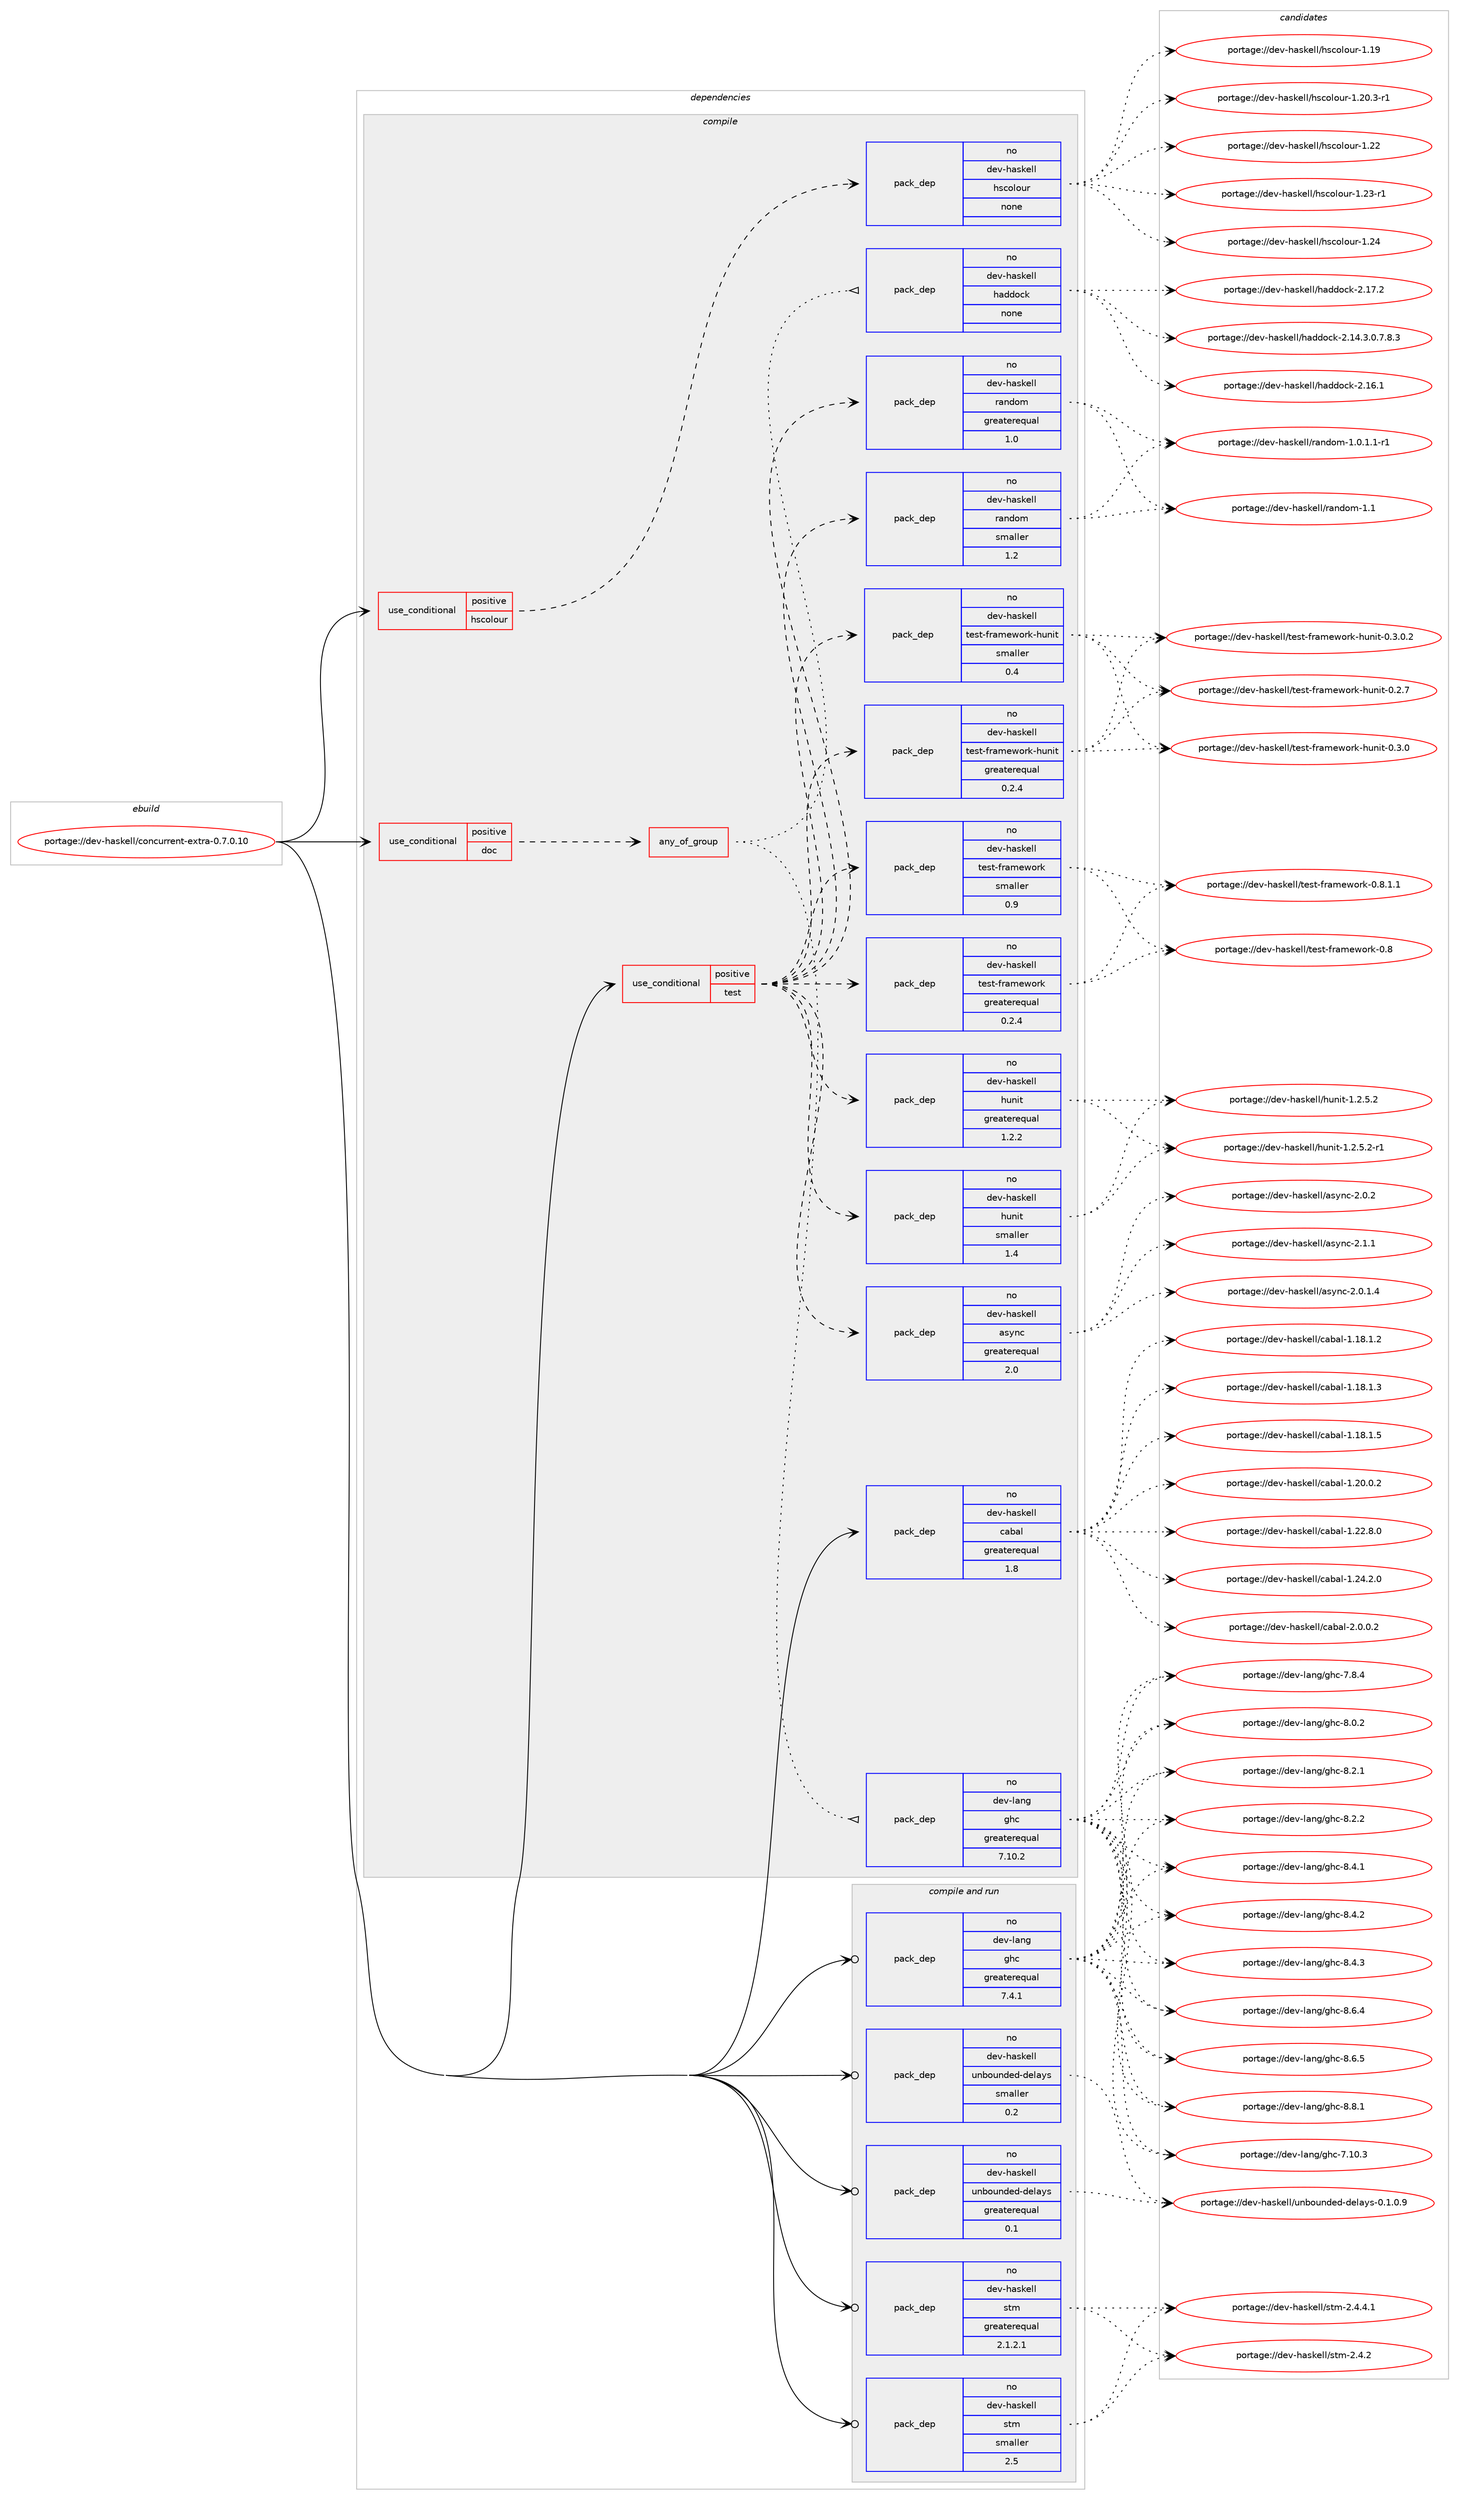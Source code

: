 digraph prolog {

# *************
# Graph options
# *************

newrank=true;
concentrate=true;
compound=true;
graph [rankdir=LR,fontname=Helvetica,fontsize=10,ranksep=1.5];#, ranksep=2.5, nodesep=0.2];
edge  [arrowhead=vee];
node  [fontname=Helvetica,fontsize=10];

# **********
# The ebuild
# **********

subgraph cluster_leftcol {
color=gray;
rank=same;
label=<<i>ebuild</i>>;
id [label="portage://dev-haskell/concurrent-extra-0.7.0.10", color=red, width=4, href="../dev-haskell/concurrent-extra-0.7.0.10.svg"];
}

# ****************
# The dependencies
# ****************

subgraph cluster_midcol {
color=gray;
label=<<i>dependencies</i>>;
subgraph cluster_compile {
fillcolor="#eeeeee";
style=filled;
label=<<i>compile</i>>;
subgraph cond14663 {
dependency64762 [label=<<TABLE BORDER="0" CELLBORDER="1" CELLSPACING="0" CELLPADDING="4"><TR><TD ROWSPAN="3" CELLPADDING="10">use_conditional</TD></TR><TR><TD>positive</TD></TR><TR><TD>doc</TD></TR></TABLE>>, shape=none, color=red];
subgraph any1483 {
dependency64763 [label=<<TABLE BORDER="0" CELLBORDER="1" CELLSPACING="0" CELLPADDING="4"><TR><TD CELLPADDING="10">any_of_group</TD></TR></TABLE>>, shape=none, color=red];subgraph pack48559 {
dependency64764 [label=<<TABLE BORDER="0" CELLBORDER="1" CELLSPACING="0" CELLPADDING="4" WIDTH="220"><TR><TD ROWSPAN="6" CELLPADDING="30">pack_dep</TD></TR><TR><TD WIDTH="110">no</TD></TR><TR><TD>dev-haskell</TD></TR><TR><TD>haddock</TD></TR><TR><TD>none</TD></TR><TR><TD></TD></TR></TABLE>>, shape=none, color=blue];
}
dependency64763:e -> dependency64764:w [weight=20,style="dotted",arrowhead="oinv"];
subgraph pack48560 {
dependency64765 [label=<<TABLE BORDER="0" CELLBORDER="1" CELLSPACING="0" CELLPADDING="4" WIDTH="220"><TR><TD ROWSPAN="6" CELLPADDING="30">pack_dep</TD></TR><TR><TD WIDTH="110">no</TD></TR><TR><TD>dev-lang</TD></TR><TR><TD>ghc</TD></TR><TR><TD>greaterequal</TD></TR><TR><TD>7.10.2</TD></TR></TABLE>>, shape=none, color=blue];
}
dependency64763:e -> dependency64765:w [weight=20,style="dotted",arrowhead="oinv"];
}
dependency64762:e -> dependency64763:w [weight=20,style="dashed",arrowhead="vee"];
}
id:e -> dependency64762:w [weight=20,style="solid",arrowhead="vee"];
subgraph cond14664 {
dependency64766 [label=<<TABLE BORDER="0" CELLBORDER="1" CELLSPACING="0" CELLPADDING="4"><TR><TD ROWSPAN="3" CELLPADDING="10">use_conditional</TD></TR><TR><TD>positive</TD></TR><TR><TD>hscolour</TD></TR></TABLE>>, shape=none, color=red];
subgraph pack48561 {
dependency64767 [label=<<TABLE BORDER="0" CELLBORDER="1" CELLSPACING="0" CELLPADDING="4" WIDTH="220"><TR><TD ROWSPAN="6" CELLPADDING="30">pack_dep</TD></TR><TR><TD WIDTH="110">no</TD></TR><TR><TD>dev-haskell</TD></TR><TR><TD>hscolour</TD></TR><TR><TD>none</TD></TR><TR><TD></TD></TR></TABLE>>, shape=none, color=blue];
}
dependency64766:e -> dependency64767:w [weight=20,style="dashed",arrowhead="vee"];
}
id:e -> dependency64766:w [weight=20,style="solid",arrowhead="vee"];
subgraph cond14665 {
dependency64768 [label=<<TABLE BORDER="0" CELLBORDER="1" CELLSPACING="0" CELLPADDING="4"><TR><TD ROWSPAN="3" CELLPADDING="10">use_conditional</TD></TR><TR><TD>positive</TD></TR><TR><TD>test</TD></TR></TABLE>>, shape=none, color=red];
subgraph pack48562 {
dependency64769 [label=<<TABLE BORDER="0" CELLBORDER="1" CELLSPACING="0" CELLPADDING="4" WIDTH="220"><TR><TD ROWSPAN="6" CELLPADDING="30">pack_dep</TD></TR><TR><TD WIDTH="110">no</TD></TR><TR><TD>dev-haskell</TD></TR><TR><TD>async</TD></TR><TR><TD>greaterequal</TD></TR><TR><TD>2.0</TD></TR></TABLE>>, shape=none, color=blue];
}
dependency64768:e -> dependency64769:w [weight=20,style="dashed",arrowhead="vee"];
subgraph pack48563 {
dependency64770 [label=<<TABLE BORDER="0" CELLBORDER="1" CELLSPACING="0" CELLPADDING="4" WIDTH="220"><TR><TD ROWSPAN="6" CELLPADDING="30">pack_dep</TD></TR><TR><TD WIDTH="110">no</TD></TR><TR><TD>dev-haskell</TD></TR><TR><TD>hunit</TD></TR><TR><TD>greaterequal</TD></TR><TR><TD>1.2.2</TD></TR></TABLE>>, shape=none, color=blue];
}
dependency64768:e -> dependency64770:w [weight=20,style="dashed",arrowhead="vee"];
subgraph pack48564 {
dependency64771 [label=<<TABLE BORDER="0" CELLBORDER="1" CELLSPACING="0" CELLPADDING="4" WIDTH="220"><TR><TD ROWSPAN="6" CELLPADDING="30">pack_dep</TD></TR><TR><TD WIDTH="110">no</TD></TR><TR><TD>dev-haskell</TD></TR><TR><TD>hunit</TD></TR><TR><TD>smaller</TD></TR><TR><TD>1.4</TD></TR></TABLE>>, shape=none, color=blue];
}
dependency64768:e -> dependency64771:w [weight=20,style="dashed",arrowhead="vee"];
subgraph pack48565 {
dependency64772 [label=<<TABLE BORDER="0" CELLBORDER="1" CELLSPACING="0" CELLPADDING="4" WIDTH="220"><TR><TD ROWSPAN="6" CELLPADDING="30">pack_dep</TD></TR><TR><TD WIDTH="110">no</TD></TR><TR><TD>dev-haskell</TD></TR><TR><TD>random</TD></TR><TR><TD>greaterequal</TD></TR><TR><TD>1.0</TD></TR></TABLE>>, shape=none, color=blue];
}
dependency64768:e -> dependency64772:w [weight=20,style="dashed",arrowhead="vee"];
subgraph pack48566 {
dependency64773 [label=<<TABLE BORDER="0" CELLBORDER="1" CELLSPACING="0" CELLPADDING="4" WIDTH="220"><TR><TD ROWSPAN="6" CELLPADDING="30">pack_dep</TD></TR><TR><TD WIDTH="110">no</TD></TR><TR><TD>dev-haskell</TD></TR><TR><TD>random</TD></TR><TR><TD>smaller</TD></TR><TR><TD>1.2</TD></TR></TABLE>>, shape=none, color=blue];
}
dependency64768:e -> dependency64773:w [weight=20,style="dashed",arrowhead="vee"];
subgraph pack48567 {
dependency64774 [label=<<TABLE BORDER="0" CELLBORDER="1" CELLSPACING="0" CELLPADDING="4" WIDTH="220"><TR><TD ROWSPAN="6" CELLPADDING="30">pack_dep</TD></TR><TR><TD WIDTH="110">no</TD></TR><TR><TD>dev-haskell</TD></TR><TR><TD>test-framework</TD></TR><TR><TD>greaterequal</TD></TR><TR><TD>0.2.4</TD></TR></TABLE>>, shape=none, color=blue];
}
dependency64768:e -> dependency64774:w [weight=20,style="dashed",arrowhead="vee"];
subgraph pack48568 {
dependency64775 [label=<<TABLE BORDER="0" CELLBORDER="1" CELLSPACING="0" CELLPADDING="4" WIDTH="220"><TR><TD ROWSPAN="6" CELLPADDING="30">pack_dep</TD></TR><TR><TD WIDTH="110">no</TD></TR><TR><TD>dev-haskell</TD></TR><TR><TD>test-framework</TD></TR><TR><TD>smaller</TD></TR><TR><TD>0.9</TD></TR></TABLE>>, shape=none, color=blue];
}
dependency64768:e -> dependency64775:w [weight=20,style="dashed",arrowhead="vee"];
subgraph pack48569 {
dependency64776 [label=<<TABLE BORDER="0" CELLBORDER="1" CELLSPACING="0" CELLPADDING="4" WIDTH="220"><TR><TD ROWSPAN="6" CELLPADDING="30">pack_dep</TD></TR><TR><TD WIDTH="110">no</TD></TR><TR><TD>dev-haskell</TD></TR><TR><TD>test-framework-hunit</TD></TR><TR><TD>greaterequal</TD></TR><TR><TD>0.2.4</TD></TR></TABLE>>, shape=none, color=blue];
}
dependency64768:e -> dependency64776:w [weight=20,style="dashed",arrowhead="vee"];
subgraph pack48570 {
dependency64777 [label=<<TABLE BORDER="0" CELLBORDER="1" CELLSPACING="0" CELLPADDING="4" WIDTH="220"><TR><TD ROWSPAN="6" CELLPADDING="30">pack_dep</TD></TR><TR><TD WIDTH="110">no</TD></TR><TR><TD>dev-haskell</TD></TR><TR><TD>test-framework-hunit</TD></TR><TR><TD>smaller</TD></TR><TR><TD>0.4</TD></TR></TABLE>>, shape=none, color=blue];
}
dependency64768:e -> dependency64777:w [weight=20,style="dashed",arrowhead="vee"];
}
id:e -> dependency64768:w [weight=20,style="solid",arrowhead="vee"];
subgraph pack48571 {
dependency64778 [label=<<TABLE BORDER="0" CELLBORDER="1" CELLSPACING="0" CELLPADDING="4" WIDTH="220"><TR><TD ROWSPAN="6" CELLPADDING="30">pack_dep</TD></TR><TR><TD WIDTH="110">no</TD></TR><TR><TD>dev-haskell</TD></TR><TR><TD>cabal</TD></TR><TR><TD>greaterequal</TD></TR><TR><TD>1.8</TD></TR></TABLE>>, shape=none, color=blue];
}
id:e -> dependency64778:w [weight=20,style="solid",arrowhead="vee"];
}
subgraph cluster_compileandrun {
fillcolor="#eeeeee";
style=filled;
label=<<i>compile and run</i>>;
subgraph pack48572 {
dependency64779 [label=<<TABLE BORDER="0" CELLBORDER="1" CELLSPACING="0" CELLPADDING="4" WIDTH="220"><TR><TD ROWSPAN="6" CELLPADDING="30">pack_dep</TD></TR><TR><TD WIDTH="110">no</TD></TR><TR><TD>dev-haskell</TD></TR><TR><TD>stm</TD></TR><TR><TD>greaterequal</TD></TR><TR><TD>2.1.2.1</TD></TR></TABLE>>, shape=none, color=blue];
}
id:e -> dependency64779:w [weight=20,style="solid",arrowhead="odotvee"];
subgraph pack48573 {
dependency64780 [label=<<TABLE BORDER="0" CELLBORDER="1" CELLSPACING="0" CELLPADDING="4" WIDTH="220"><TR><TD ROWSPAN="6" CELLPADDING="30">pack_dep</TD></TR><TR><TD WIDTH="110">no</TD></TR><TR><TD>dev-haskell</TD></TR><TR><TD>stm</TD></TR><TR><TD>smaller</TD></TR><TR><TD>2.5</TD></TR></TABLE>>, shape=none, color=blue];
}
id:e -> dependency64780:w [weight=20,style="solid",arrowhead="odotvee"];
subgraph pack48574 {
dependency64781 [label=<<TABLE BORDER="0" CELLBORDER="1" CELLSPACING="0" CELLPADDING="4" WIDTH="220"><TR><TD ROWSPAN="6" CELLPADDING="30">pack_dep</TD></TR><TR><TD WIDTH="110">no</TD></TR><TR><TD>dev-haskell</TD></TR><TR><TD>unbounded-delays</TD></TR><TR><TD>greaterequal</TD></TR><TR><TD>0.1</TD></TR></TABLE>>, shape=none, color=blue];
}
id:e -> dependency64781:w [weight=20,style="solid",arrowhead="odotvee"];
subgraph pack48575 {
dependency64782 [label=<<TABLE BORDER="0" CELLBORDER="1" CELLSPACING="0" CELLPADDING="4" WIDTH="220"><TR><TD ROWSPAN="6" CELLPADDING="30">pack_dep</TD></TR><TR><TD WIDTH="110">no</TD></TR><TR><TD>dev-haskell</TD></TR><TR><TD>unbounded-delays</TD></TR><TR><TD>smaller</TD></TR><TR><TD>0.2</TD></TR></TABLE>>, shape=none, color=blue];
}
id:e -> dependency64782:w [weight=20,style="solid",arrowhead="odotvee"];
subgraph pack48576 {
dependency64783 [label=<<TABLE BORDER="0" CELLBORDER="1" CELLSPACING="0" CELLPADDING="4" WIDTH="220"><TR><TD ROWSPAN="6" CELLPADDING="30">pack_dep</TD></TR><TR><TD WIDTH="110">no</TD></TR><TR><TD>dev-lang</TD></TR><TR><TD>ghc</TD></TR><TR><TD>greaterequal</TD></TR><TR><TD>7.4.1</TD></TR></TABLE>>, shape=none, color=blue];
}
id:e -> dependency64783:w [weight=20,style="solid",arrowhead="odotvee"];
}
subgraph cluster_run {
fillcolor="#eeeeee";
style=filled;
label=<<i>run</i>>;
}
}

# **************
# The candidates
# **************

subgraph cluster_choices {
rank=same;
color=gray;
label=<<i>candidates</i>>;

subgraph choice48559 {
color=black;
nodesep=1;
choiceportage1001011184510497115107101108108471049710010011199107455046495246514648465546564651 [label="portage://dev-haskell/haddock-2.14.3.0.7.8.3", color=red, width=4,href="../dev-haskell/haddock-2.14.3.0.7.8.3.svg"];
choiceportage100101118451049711510710110810847104971001001119910745504649544649 [label="portage://dev-haskell/haddock-2.16.1", color=red, width=4,href="../dev-haskell/haddock-2.16.1.svg"];
choiceportage100101118451049711510710110810847104971001001119910745504649554650 [label="portage://dev-haskell/haddock-2.17.2", color=red, width=4,href="../dev-haskell/haddock-2.17.2.svg"];
dependency64764:e -> choiceportage1001011184510497115107101108108471049710010011199107455046495246514648465546564651:w [style=dotted,weight="100"];
dependency64764:e -> choiceportage100101118451049711510710110810847104971001001119910745504649544649:w [style=dotted,weight="100"];
dependency64764:e -> choiceportage100101118451049711510710110810847104971001001119910745504649554650:w [style=dotted,weight="100"];
}
subgraph choice48560 {
color=black;
nodesep=1;
choiceportage1001011184510897110103471031049945554649484651 [label="portage://dev-lang/ghc-7.10.3", color=red, width=4,href="../dev-lang/ghc-7.10.3.svg"];
choiceportage10010111845108971101034710310499455546564652 [label="portage://dev-lang/ghc-7.8.4", color=red, width=4,href="../dev-lang/ghc-7.8.4.svg"];
choiceportage10010111845108971101034710310499455646484650 [label="portage://dev-lang/ghc-8.0.2", color=red, width=4,href="../dev-lang/ghc-8.0.2.svg"];
choiceportage10010111845108971101034710310499455646504649 [label="portage://dev-lang/ghc-8.2.1", color=red, width=4,href="../dev-lang/ghc-8.2.1.svg"];
choiceportage10010111845108971101034710310499455646504650 [label="portage://dev-lang/ghc-8.2.2", color=red, width=4,href="../dev-lang/ghc-8.2.2.svg"];
choiceportage10010111845108971101034710310499455646524649 [label="portage://dev-lang/ghc-8.4.1", color=red, width=4,href="../dev-lang/ghc-8.4.1.svg"];
choiceportage10010111845108971101034710310499455646524650 [label="portage://dev-lang/ghc-8.4.2", color=red, width=4,href="../dev-lang/ghc-8.4.2.svg"];
choiceportage10010111845108971101034710310499455646524651 [label="portage://dev-lang/ghc-8.4.3", color=red, width=4,href="../dev-lang/ghc-8.4.3.svg"];
choiceportage10010111845108971101034710310499455646544652 [label="portage://dev-lang/ghc-8.6.4", color=red, width=4,href="../dev-lang/ghc-8.6.4.svg"];
choiceportage10010111845108971101034710310499455646544653 [label="portage://dev-lang/ghc-8.6.5", color=red, width=4,href="../dev-lang/ghc-8.6.5.svg"];
choiceportage10010111845108971101034710310499455646564649 [label="portage://dev-lang/ghc-8.8.1", color=red, width=4,href="../dev-lang/ghc-8.8.1.svg"];
dependency64765:e -> choiceportage1001011184510897110103471031049945554649484651:w [style=dotted,weight="100"];
dependency64765:e -> choiceportage10010111845108971101034710310499455546564652:w [style=dotted,weight="100"];
dependency64765:e -> choiceportage10010111845108971101034710310499455646484650:w [style=dotted,weight="100"];
dependency64765:e -> choiceportage10010111845108971101034710310499455646504649:w [style=dotted,weight="100"];
dependency64765:e -> choiceportage10010111845108971101034710310499455646504650:w [style=dotted,weight="100"];
dependency64765:e -> choiceportage10010111845108971101034710310499455646524649:w [style=dotted,weight="100"];
dependency64765:e -> choiceportage10010111845108971101034710310499455646524650:w [style=dotted,weight="100"];
dependency64765:e -> choiceportage10010111845108971101034710310499455646524651:w [style=dotted,weight="100"];
dependency64765:e -> choiceportage10010111845108971101034710310499455646544652:w [style=dotted,weight="100"];
dependency64765:e -> choiceportage10010111845108971101034710310499455646544653:w [style=dotted,weight="100"];
dependency64765:e -> choiceportage10010111845108971101034710310499455646564649:w [style=dotted,weight="100"];
}
subgraph choice48561 {
color=black;
nodesep=1;
choiceportage100101118451049711510710110810847104115991111081111171144549464957 [label="portage://dev-haskell/hscolour-1.19", color=red, width=4,href="../dev-haskell/hscolour-1.19.svg"];
choiceportage10010111845104971151071011081084710411599111108111117114454946504846514511449 [label="portage://dev-haskell/hscolour-1.20.3-r1", color=red, width=4,href="../dev-haskell/hscolour-1.20.3-r1.svg"];
choiceportage100101118451049711510710110810847104115991111081111171144549465050 [label="portage://dev-haskell/hscolour-1.22", color=red, width=4,href="../dev-haskell/hscolour-1.22.svg"];
choiceportage1001011184510497115107101108108471041159911110811111711445494650514511449 [label="portage://dev-haskell/hscolour-1.23-r1", color=red, width=4,href="../dev-haskell/hscolour-1.23-r1.svg"];
choiceportage100101118451049711510710110810847104115991111081111171144549465052 [label="portage://dev-haskell/hscolour-1.24", color=red, width=4,href="../dev-haskell/hscolour-1.24.svg"];
dependency64767:e -> choiceportage100101118451049711510710110810847104115991111081111171144549464957:w [style=dotted,weight="100"];
dependency64767:e -> choiceportage10010111845104971151071011081084710411599111108111117114454946504846514511449:w [style=dotted,weight="100"];
dependency64767:e -> choiceportage100101118451049711510710110810847104115991111081111171144549465050:w [style=dotted,weight="100"];
dependency64767:e -> choiceportage1001011184510497115107101108108471041159911110811111711445494650514511449:w [style=dotted,weight="100"];
dependency64767:e -> choiceportage100101118451049711510710110810847104115991111081111171144549465052:w [style=dotted,weight="100"];
}
subgraph choice48562 {
color=black;
nodesep=1;
choiceportage10010111845104971151071011081084797115121110994550464846494652 [label="portage://dev-haskell/async-2.0.1.4", color=red, width=4,href="../dev-haskell/async-2.0.1.4.svg"];
choiceportage1001011184510497115107101108108479711512111099455046484650 [label="portage://dev-haskell/async-2.0.2", color=red, width=4,href="../dev-haskell/async-2.0.2.svg"];
choiceportage1001011184510497115107101108108479711512111099455046494649 [label="portage://dev-haskell/async-2.1.1", color=red, width=4,href="../dev-haskell/async-2.1.1.svg"];
dependency64769:e -> choiceportage10010111845104971151071011081084797115121110994550464846494652:w [style=dotted,weight="100"];
dependency64769:e -> choiceportage1001011184510497115107101108108479711512111099455046484650:w [style=dotted,weight="100"];
dependency64769:e -> choiceportage1001011184510497115107101108108479711512111099455046494649:w [style=dotted,weight="100"];
}
subgraph choice48563 {
color=black;
nodesep=1;
choiceportage1001011184510497115107101108108471041171101051164549465046534650 [label="portage://dev-haskell/hunit-1.2.5.2", color=red, width=4,href="../dev-haskell/hunit-1.2.5.2.svg"];
choiceportage10010111845104971151071011081084710411711010511645494650465346504511449 [label="portage://dev-haskell/hunit-1.2.5.2-r1", color=red, width=4,href="../dev-haskell/hunit-1.2.5.2-r1.svg"];
dependency64770:e -> choiceportage1001011184510497115107101108108471041171101051164549465046534650:w [style=dotted,weight="100"];
dependency64770:e -> choiceportage10010111845104971151071011081084710411711010511645494650465346504511449:w [style=dotted,weight="100"];
}
subgraph choice48564 {
color=black;
nodesep=1;
choiceportage1001011184510497115107101108108471041171101051164549465046534650 [label="portage://dev-haskell/hunit-1.2.5.2", color=red, width=4,href="../dev-haskell/hunit-1.2.5.2.svg"];
choiceportage10010111845104971151071011081084710411711010511645494650465346504511449 [label="portage://dev-haskell/hunit-1.2.5.2-r1", color=red, width=4,href="../dev-haskell/hunit-1.2.5.2-r1.svg"];
dependency64771:e -> choiceportage1001011184510497115107101108108471041171101051164549465046534650:w [style=dotted,weight="100"];
dependency64771:e -> choiceportage10010111845104971151071011081084710411711010511645494650465346504511449:w [style=dotted,weight="100"];
}
subgraph choice48565 {
color=black;
nodesep=1;
choiceportage1001011184510497115107101108108471149711010011110945494648464946494511449 [label="portage://dev-haskell/random-1.0.1.1-r1", color=red, width=4,href="../dev-haskell/random-1.0.1.1-r1.svg"];
choiceportage1001011184510497115107101108108471149711010011110945494649 [label="portage://dev-haskell/random-1.1", color=red, width=4,href="../dev-haskell/random-1.1.svg"];
dependency64772:e -> choiceportage1001011184510497115107101108108471149711010011110945494648464946494511449:w [style=dotted,weight="100"];
dependency64772:e -> choiceportage1001011184510497115107101108108471149711010011110945494649:w [style=dotted,weight="100"];
}
subgraph choice48566 {
color=black;
nodesep=1;
choiceportage1001011184510497115107101108108471149711010011110945494648464946494511449 [label="portage://dev-haskell/random-1.0.1.1-r1", color=red, width=4,href="../dev-haskell/random-1.0.1.1-r1.svg"];
choiceportage1001011184510497115107101108108471149711010011110945494649 [label="portage://dev-haskell/random-1.1", color=red, width=4,href="../dev-haskell/random-1.1.svg"];
dependency64773:e -> choiceportage1001011184510497115107101108108471149711010011110945494648464946494511449:w [style=dotted,weight="100"];
dependency64773:e -> choiceportage1001011184510497115107101108108471149711010011110945494649:w [style=dotted,weight="100"];
}
subgraph choice48567 {
color=black;
nodesep=1;
choiceportage100101118451049711510710110810847116101115116451021149710910111911111410745484656 [label="portage://dev-haskell/test-framework-0.8", color=red, width=4,href="../dev-haskell/test-framework-0.8.svg"];
choiceportage10010111845104971151071011081084711610111511645102114971091011191111141074548465646494649 [label="portage://dev-haskell/test-framework-0.8.1.1", color=red, width=4,href="../dev-haskell/test-framework-0.8.1.1.svg"];
dependency64774:e -> choiceportage100101118451049711510710110810847116101115116451021149710910111911111410745484656:w [style=dotted,weight="100"];
dependency64774:e -> choiceportage10010111845104971151071011081084711610111511645102114971091011191111141074548465646494649:w [style=dotted,weight="100"];
}
subgraph choice48568 {
color=black;
nodesep=1;
choiceportage100101118451049711510710110810847116101115116451021149710910111911111410745484656 [label="portage://dev-haskell/test-framework-0.8", color=red, width=4,href="../dev-haskell/test-framework-0.8.svg"];
choiceportage10010111845104971151071011081084711610111511645102114971091011191111141074548465646494649 [label="portage://dev-haskell/test-framework-0.8.1.1", color=red, width=4,href="../dev-haskell/test-framework-0.8.1.1.svg"];
dependency64775:e -> choiceportage100101118451049711510710110810847116101115116451021149710910111911111410745484656:w [style=dotted,weight="100"];
dependency64775:e -> choiceportage10010111845104971151071011081084711610111511645102114971091011191111141074548465646494649:w [style=dotted,weight="100"];
}
subgraph choice48569 {
color=black;
nodesep=1;
choiceportage100101118451049711510710110810847116101115116451021149710910111911111410745104117110105116454846504655 [label="portage://dev-haskell/test-framework-hunit-0.2.7", color=red, width=4,href="../dev-haskell/test-framework-hunit-0.2.7.svg"];
choiceportage100101118451049711510710110810847116101115116451021149710910111911111410745104117110105116454846514648 [label="portage://dev-haskell/test-framework-hunit-0.3.0", color=red, width=4,href="../dev-haskell/test-framework-hunit-0.3.0.svg"];
choiceportage1001011184510497115107101108108471161011151164510211497109101119111114107451041171101051164548465146484650 [label="portage://dev-haskell/test-framework-hunit-0.3.0.2", color=red, width=4,href="../dev-haskell/test-framework-hunit-0.3.0.2.svg"];
dependency64776:e -> choiceportage100101118451049711510710110810847116101115116451021149710910111911111410745104117110105116454846504655:w [style=dotted,weight="100"];
dependency64776:e -> choiceportage100101118451049711510710110810847116101115116451021149710910111911111410745104117110105116454846514648:w [style=dotted,weight="100"];
dependency64776:e -> choiceportage1001011184510497115107101108108471161011151164510211497109101119111114107451041171101051164548465146484650:w [style=dotted,weight="100"];
}
subgraph choice48570 {
color=black;
nodesep=1;
choiceportage100101118451049711510710110810847116101115116451021149710910111911111410745104117110105116454846504655 [label="portage://dev-haskell/test-framework-hunit-0.2.7", color=red, width=4,href="../dev-haskell/test-framework-hunit-0.2.7.svg"];
choiceportage100101118451049711510710110810847116101115116451021149710910111911111410745104117110105116454846514648 [label="portage://dev-haskell/test-framework-hunit-0.3.0", color=red, width=4,href="../dev-haskell/test-framework-hunit-0.3.0.svg"];
choiceportage1001011184510497115107101108108471161011151164510211497109101119111114107451041171101051164548465146484650 [label="portage://dev-haskell/test-framework-hunit-0.3.0.2", color=red, width=4,href="../dev-haskell/test-framework-hunit-0.3.0.2.svg"];
dependency64777:e -> choiceportage100101118451049711510710110810847116101115116451021149710910111911111410745104117110105116454846504655:w [style=dotted,weight="100"];
dependency64777:e -> choiceportage100101118451049711510710110810847116101115116451021149710910111911111410745104117110105116454846514648:w [style=dotted,weight="100"];
dependency64777:e -> choiceportage1001011184510497115107101108108471161011151164510211497109101119111114107451041171101051164548465146484650:w [style=dotted,weight="100"];
}
subgraph choice48571 {
color=black;
nodesep=1;
choiceportage10010111845104971151071011081084799979897108454946495646494650 [label="portage://dev-haskell/cabal-1.18.1.2", color=red, width=4,href="../dev-haskell/cabal-1.18.1.2.svg"];
choiceportage10010111845104971151071011081084799979897108454946495646494651 [label="portage://dev-haskell/cabal-1.18.1.3", color=red, width=4,href="../dev-haskell/cabal-1.18.1.3.svg"];
choiceportage10010111845104971151071011081084799979897108454946495646494653 [label="portage://dev-haskell/cabal-1.18.1.5", color=red, width=4,href="../dev-haskell/cabal-1.18.1.5.svg"];
choiceportage10010111845104971151071011081084799979897108454946504846484650 [label="portage://dev-haskell/cabal-1.20.0.2", color=red, width=4,href="../dev-haskell/cabal-1.20.0.2.svg"];
choiceportage10010111845104971151071011081084799979897108454946505046564648 [label="portage://dev-haskell/cabal-1.22.8.0", color=red, width=4,href="../dev-haskell/cabal-1.22.8.0.svg"];
choiceportage10010111845104971151071011081084799979897108454946505246504648 [label="portage://dev-haskell/cabal-1.24.2.0", color=red, width=4,href="../dev-haskell/cabal-1.24.2.0.svg"];
choiceportage100101118451049711510710110810847999798971084550464846484650 [label="portage://dev-haskell/cabal-2.0.0.2", color=red, width=4,href="../dev-haskell/cabal-2.0.0.2.svg"];
dependency64778:e -> choiceportage10010111845104971151071011081084799979897108454946495646494650:w [style=dotted,weight="100"];
dependency64778:e -> choiceportage10010111845104971151071011081084799979897108454946495646494651:w [style=dotted,weight="100"];
dependency64778:e -> choiceportage10010111845104971151071011081084799979897108454946495646494653:w [style=dotted,weight="100"];
dependency64778:e -> choiceportage10010111845104971151071011081084799979897108454946504846484650:w [style=dotted,weight="100"];
dependency64778:e -> choiceportage10010111845104971151071011081084799979897108454946505046564648:w [style=dotted,weight="100"];
dependency64778:e -> choiceportage10010111845104971151071011081084799979897108454946505246504648:w [style=dotted,weight="100"];
dependency64778:e -> choiceportage100101118451049711510710110810847999798971084550464846484650:w [style=dotted,weight="100"];
}
subgraph choice48572 {
color=black;
nodesep=1;
choiceportage100101118451049711510710110810847115116109455046524650 [label="portage://dev-haskell/stm-2.4.2", color=red, width=4,href="../dev-haskell/stm-2.4.2.svg"];
choiceportage1001011184510497115107101108108471151161094550465246524649 [label="portage://dev-haskell/stm-2.4.4.1", color=red, width=4,href="../dev-haskell/stm-2.4.4.1.svg"];
dependency64779:e -> choiceportage100101118451049711510710110810847115116109455046524650:w [style=dotted,weight="100"];
dependency64779:e -> choiceportage1001011184510497115107101108108471151161094550465246524649:w [style=dotted,weight="100"];
}
subgraph choice48573 {
color=black;
nodesep=1;
choiceportage100101118451049711510710110810847115116109455046524650 [label="portage://dev-haskell/stm-2.4.2", color=red, width=4,href="../dev-haskell/stm-2.4.2.svg"];
choiceportage1001011184510497115107101108108471151161094550465246524649 [label="portage://dev-haskell/stm-2.4.4.1", color=red, width=4,href="../dev-haskell/stm-2.4.4.1.svg"];
dependency64780:e -> choiceportage100101118451049711510710110810847115116109455046524650:w [style=dotted,weight="100"];
dependency64780:e -> choiceportage1001011184510497115107101108108471151161094550465246524649:w [style=dotted,weight="100"];
}
subgraph choice48574 {
color=black;
nodesep=1;
choiceportage1001011184510497115107101108108471171109811111711010010110045100101108971211154548464946484657 [label="portage://dev-haskell/unbounded-delays-0.1.0.9", color=red, width=4,href="../dev-haskell/unbounded-delays-0.1.0.9.svg"];
dependency64781:e -> choiceportage1001011184510497115107101108108471171109811111711010010110045100101108971211154548464946484657:w [style=dotted,weight="100"];
}
subgraph choice48575 {
color=black;
nodesep=1;
choiceportage1001011184510497115107101108108471171109811111711010010110045100101108971211154548464946484657 [label="portage://dev-haskell/unbounded-delays-0.1.0.9", color=red, width=4,href="../dev-haskell/unbounded-delays-0.1.0.9.svg"];
dependency64782:e -> choiceportage1001011184510497115107101108108471171109811111711010010110045100101108971211154548464946484657:w [style=dotted,weight="100"];
}
subgraph choice48576 {
color=black;
nodesep=1;
choiceportage1001011184510897110103471031049945554649484651 [label="portage://dev-lang/ghc-7.10.3", color=red, width=4,href="../dev-lang/ghc-7.10.3.svg"];
choiceportage10010111845108971101034710310499455546564652 [label="portage://dev-lang/ghc-7.8.4", color=red, width=4,href="../dev-lang/ghc-7.8.4.svg"];
choiceportage10010111845108971101034710310499455646484650 [label="portage://dev-lang/ghc-8.0.2", color=red, width=4,href="../dev-lang/ghc-8.0.2.svg"];
choiceportage10010111845108971101034710310499455646504649 [label="portage://dev-lang/ghc-8.2.1", color=red, width=4,href="../dev-lang/ghc-8.2.1.svg"];
choiceportage10010111845108971101034710310499455646504650 [label="portage://dev-lang/ghc-8.2.2", color=red, width=4,href="../dev-lang/ghc-8.2.2.svg"];
choiceportage10010111845108971101034710310499455646524649 [label="portage://dev-lang/ghc-8.4.1", color=red, width=4,href="../dev-lang/ghc-8.4.1.svg"];
choiceportage10010111845108971101034710310499455646524650 [label="portage://dev-lang/ghc-8.4.2", color=red, width=4,href="../dev-lang/ghc-8.4.2.svg"];
choiceportage10010111845108971101034710310499455646524651 [label="portage://dev-lang/ghc-8.4.3", color=red, width=4,href="../dev-lang/ghc-8.4.3.svg"];
choiceportage10010111845108971101034710310499455646544652 [label="portage://dev-lang/ghc-8.6.4", color=red, width=4,href="../dev-lang/ghc-8.6.4.svg"];
choiceportage10010111845108971101034710310499455646544653 [label="portage://dev-lang/ghc-8.6.5", color=red, width=4,href="../dev-lang/ghc-8.6.5.svg"];
choiceportage10010111845108971101034710310499455646564649 [label="portage://dev-lang/ghc-8.8.1", color=red, width=4,href="../dev-lang/ghc-8.8.1.svg"];
dependency64783:e -> choiceportage1001011184510897110103471031049945554649484651:w [style=dotted,weight="100"];
dependency64783:e -> choiceportage10010111845108971101034710310499455546564652:w [style=dotted,weight="100"];
dependency64783:e -> choiceportage10010111845108971101034710310499455646484650:w [style=dotted,weight="100"];
dependency64783:e -> choiceportage10010111845108971101034710310499455646504649:w [style=dotted,weight="100"];
dependency64783:e -> choiceportage10010111845108971101034710310499455646504650:w [style=dotted,weight="100"];
dependency64783:e -> choiceportage10010111845108971101034710310499455646524649:w [style=dotted,weight="100"];
dependency64783:e -> choiceportage10010111845108971101034710310499455646524650:w [style=dotted,weight="100"];
dependency64783:e -> choiceportage10010111845108971101034710310499455646524651:w [style=dotted,weight="100"];
dependency64783:e -> choiceportage10010111845108971101034710310499455646544652:w [style=dotted,weight="100"];
dependency64783:e -> choiceportage10010111845108971101034710310499455646544653:w [style=dotted,weight="100"];
dependency64783:e -> choiceportage10010111845108971101034710310499455646564649:w [style=dotted,weight="100"];
}
}

}
